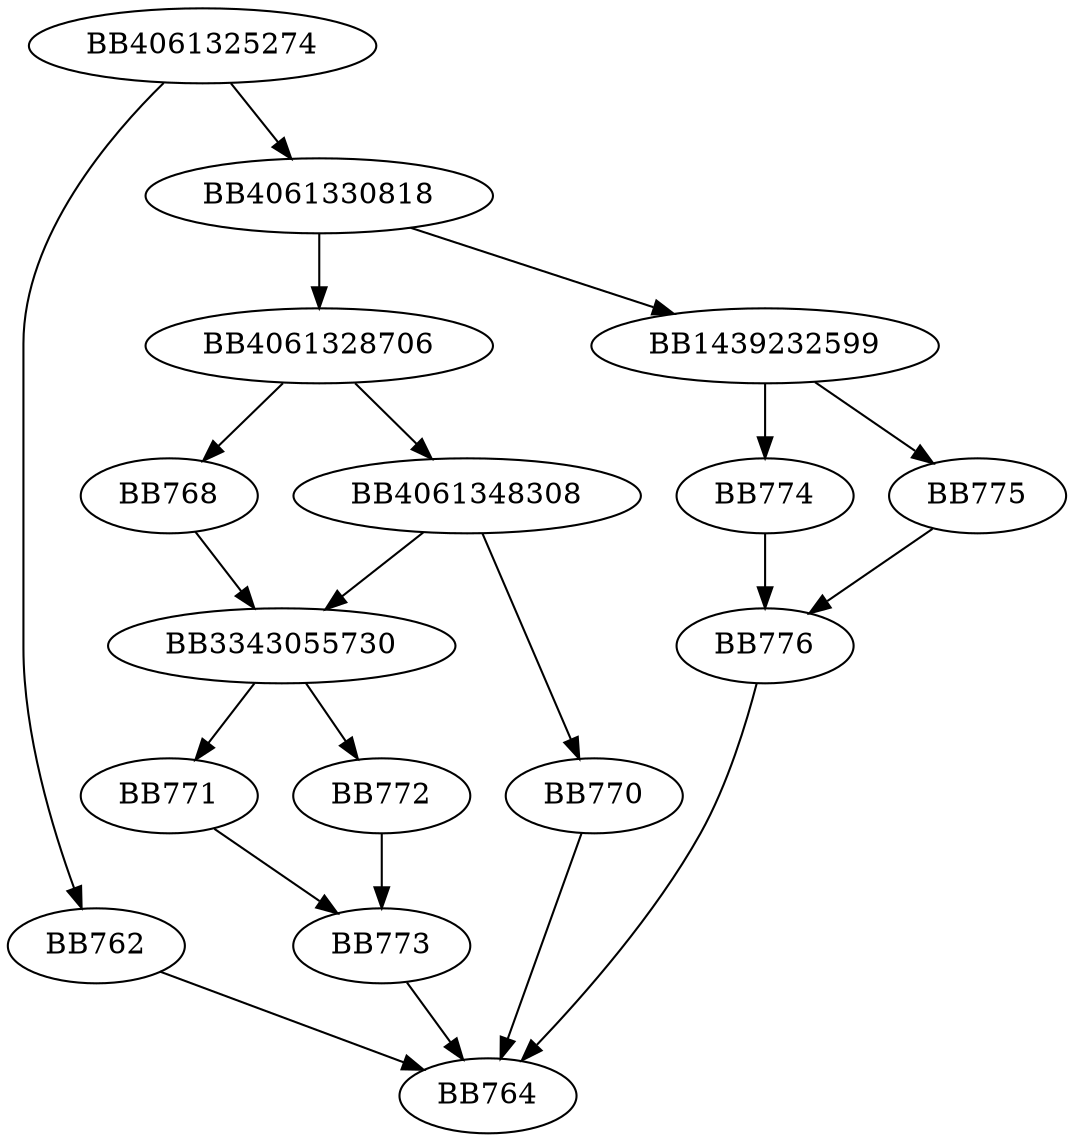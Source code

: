 digraph G{
	BB4061325274->BB762;
	BB4061325274->BB4061330818;
	BB762->BB764;
	BB4061330818->BB4061328706;
	BB4061330818->BB1439232599;
	BB4061328706->BB4061348308;
	BB4061328706->BB768;
	BB768->BB3343055730;
	BB4061348308->BB770;
	BB4061348308->BB3343055730;
	BB770->BB764;
	BB3343055730->BB771;
	BB3343055730->BB772;
	BB772->BB773;
	BB771->BB773;
	BB773->BB764;
	BB1439232599->BB774;
	BB1439232599->BB775;
	BB775->BB776;
	BB774->BB776;
	BB776->BB764;
}
